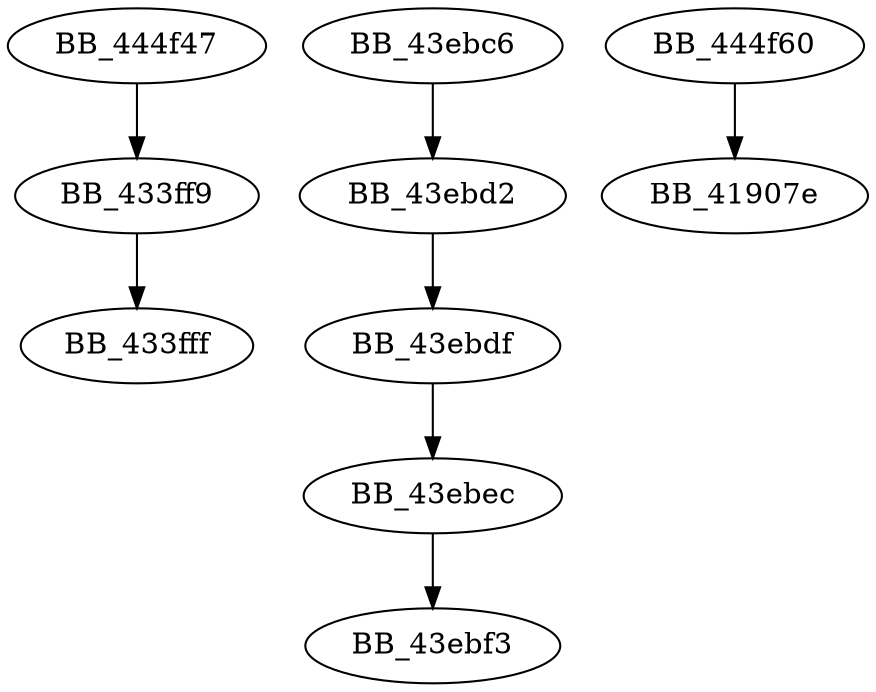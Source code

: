 DiGraph unknown_libname_67{
BB_433ff9->BB_433fff
BB_43ebc6->BB_43ebd2
BB_43ebd2->BB_43ebdf
BB_43ebdf->BB_43ebec
BB_43ebec->BB_43ebf3
BB_444f47->BB_433ff9
BB_444f60->BB_41907e
}
